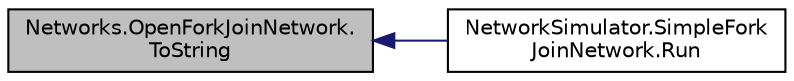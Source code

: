 digraph "Networks.OpenForkJoinNetwork.ToString"
{
  edge [fontname="Helvetica",fontsize="10",labelfontname="Helvetica",labelfontsize="10"];
  node [fontname="Helvetica",fontsize="10",shape=record];
  rankdir="LR";
  Node1 [label="Networks.OpenForkJoinNetwork.\lToString",height=0.2,width=0.4,color="black", fillcolor="grey75", style="filled", fontcolor="black"];
  Node1 -> Node2 [dir="back",color="midnightblue",fontsize="10",style="solid"];
  Node2 [label="NetworkSimulator.SimpleFork\lJoinNetwork.Run",height=0.2,width=0.4,color="black", fillcolor="white", style="filled",URL="$class_network_simulator_1_1_simple_fork_join_network.html#a63efbd5daeebe6aa0af34de06454df87"];
}
